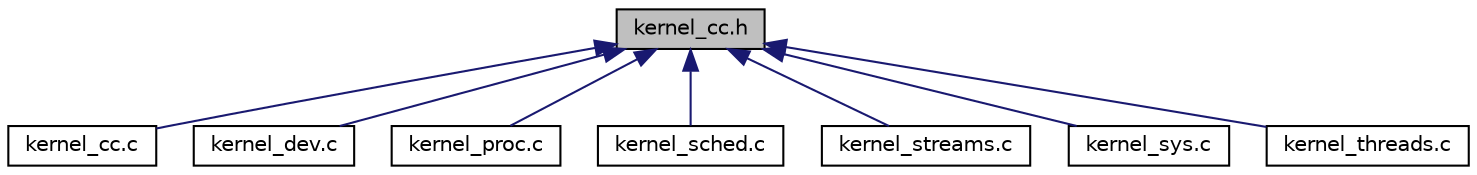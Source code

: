 digraph "kernel_cc.h"
{
  edge [fontname="Helvetica",fontsize="10",labelfontname="Helvetica",labelfontsize="10"];
  node [fontname="Helvetica",fontsize="10",shape=record];
  Node14 [label="kernel_cc.h",height=0.2,width=0.4,color="black", fillcolor="grey75", style="filled", fontcolor="black"];
  Node14 -> Node15 [dir="back",color="midnightblue",fontsize="10",style="solid",fontname="Helvetica"];
  Node15 [label="kernel_cc.c",height=0.2,width=0.4,color="black", fillcolor="white", style="filled",URL="$kernel__cc_8c.html",tooltip="The implementation for concurrency control . "];
  Node14 -> Node16 [dir="back",color="midnightblue",fontsize="10",style="solid",fontname="Helvetica"];
  Node16 [label="kernel_dev.c",height=0.2,width=0.4,color="black", fillcolor="white", style="filled",URL="$kernel__dev_8c_source.html"];
  Node14 -> Node17 [dir="back",color="midnightblue",fontsize="10",style="solid",fontname="Helvetica"];
  Node17 [label="kernel_proc.c",height=0.2,width=0.4,color="black", fillcolor="white", style="filled",URL="$kernel__proc_8c_source.html"];
  Node14 -> Node18 [dir="back",color="midnightblue",fontsize="10",style="solid",fontname="Helvetica"];
  Node18 [label="kernel_sched.c",height=0.2,width=0.4,color="black", fillcolor="white", style="filled",URL="$kernel__sched_8c_source.html"];
  Node14 -> Node19 [dir="back",color="midnightblue",fontsize="10",style="solid",fontname="Helvetica"];
  Node19 [label="kernel_streams.c",height=0.2,width=0.4,color="black", fillcolor="white", style="filled",URL="$kernel__streams_8c_source.html"];
  Node14 -> Node20 [dir="back",color="midnightblue",fontsize="10",style="solid",fontname="Helvetica"];
  Node20 [label="kernel_sys.c",height=0.2,width=0.4,color="black", fillcolor="white", style="filled",URL="$kernel__sys_8c_source.html"];
  Node14 -> Node21 [dir="back",color="midnightblue",fontsize="10",style="solid",fontname="Helvetica"];
  Node21 [label="kernel_threads.c",height=0.2,width=0.4,color="black", fillcolor="white", style="filled",URL="$kernel__threads_8c_source.html"];
}
